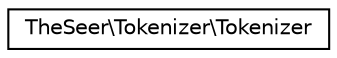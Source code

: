 digraph "Graphical Class Hierarchy"
{
  edge [fontname="Helvetica",fontsize="10",labelfontname="Helvetica",labelfontsize="10"];
  node [fontname="Helvetica",fontsize="10",shape=record];
  rankdir="LR";
  Node0 [label="TheSeer\\Tokenizer\\Tokenizer",height=0.2,width=0.4,color="black", fillcolor="white", style="filled",URL="$classTheSeer_1_1Tokenizer_1_1Tokenizer.html"];
}
